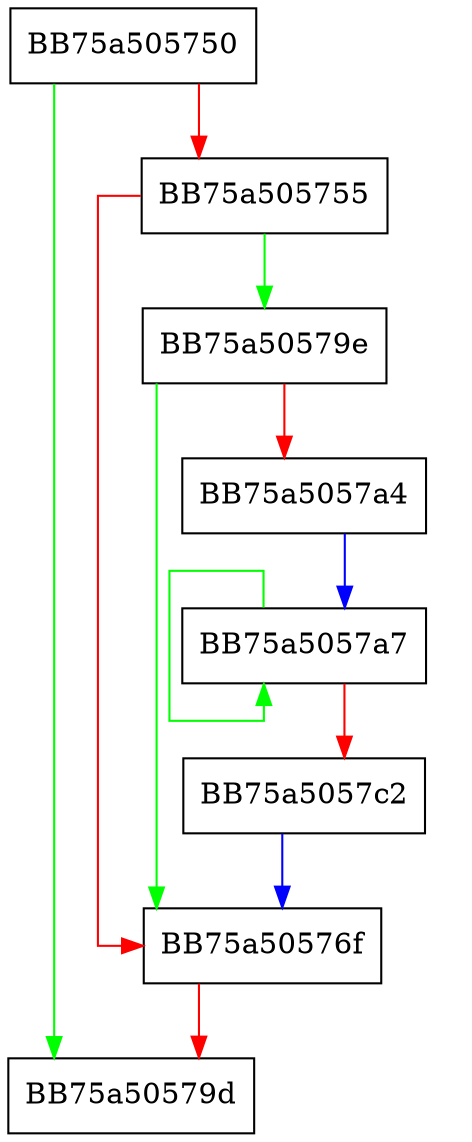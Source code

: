 digraph FreeInfo {
  node [shape="box"];
  graph [splines=ortho];
  BB75a505750 -> BB75a50579d [color="green"];
  BB75a505750 -> BB75a505755 [color="red"];
  BB75a505755 -> BB75a50579e [color="green"];
  BB75a505755 -> BB75a50576f [color="red"];
  BB75a50576f -> BB75a50579d [color="red"];
  BB75a50579e -> BB75a50576f [color="green"];
  BB75a50579e -> BB75a5057a4 [color="red"];
  BB75a5057a4 -> BB75a5057a7 [color="blue"];
  BB75a5057a7 -> BB75a5057a7 [color="green"];
  BB75a5057a7 -> BB75a5057c2 [color="red"];
  BB75a5057c2 -> BB75a50576f [color="blue"];
}